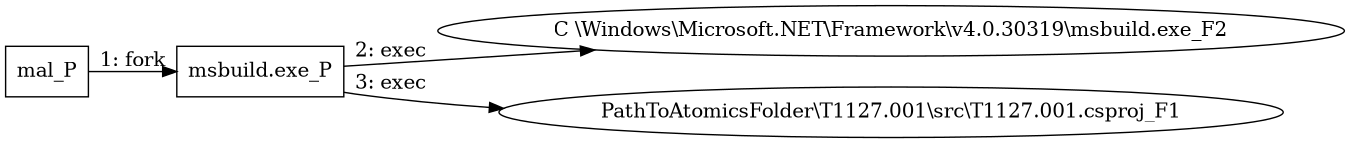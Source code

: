 digraph "T1127.001" {
rankdir="LR"
size="9"
fixedsize="false"
splines="true"
nodesep=0.3
ranksep=0
fontsize=10
overlap="scalexy"
engine= "neato"
	"mal_P" [node_type=Process shape=box]
	"msbuild.exe_P" [node_type=Process shape=box]
	"C \\Windows\\Microsoft.NET\\Framework\\v4.0.30319\\msbuild.exe_F2" [node_type=File shape=ellipse]
	"PathToAtomicsFolder\\T1127.001\\src\\T1127.001.csproj_F1" [node_type=File shape=ellipse]
	"mal_P" -> "msbuild.exe_P" [label="1: fork"]
	"msbuild.exe_P" -> "C \\Windows\\Microsoft.NET\\Framework\\v4.0.30319\\msbuild.exe_F2" [label="2: exec"]
	"msbuild.exe_P" -> "PathToAtomicsFolder\\T1127.001\\src\\T1127.001.csproj_F1" [label="3: exec"]
}
